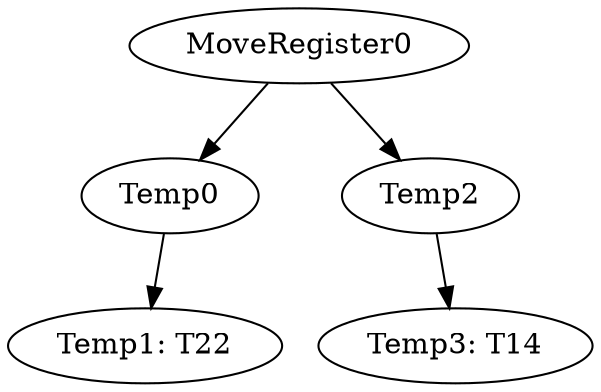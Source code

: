 digraph {
	ordering = out;
	MoveRegister0 -> Temp0;
	MoveRegister0 -> Temp2;
	Temp2 -> "Temp3: T14";
	Temp0 -> "Temp1: T22";
}


